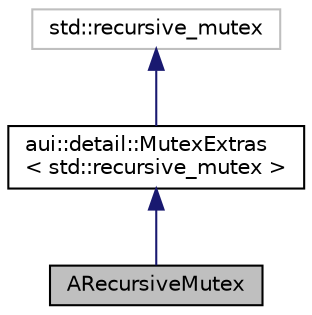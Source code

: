 digraph "ARecursiveMutex"
{
 // LATEX_PDF_SIZE
  edge [fontname="Helvetica",fontsize="10",labelfontname="Helvetica",labelfontsize="10"];
  node [fontname="Helvetica",fontsize="10",shape=record];
  Node1 [label="ARecursiveMutex",height=0.2,width=0.4,color="black", fillcolor="grey75", style="filled", fontcolor="black",tooltip="Like AMutex but can handle multiple locks for one thread (recursive)."];
  Node2 -> Node1 [dir="back",color="midnightblue",fontsize="10",style="solid",fontname="Helvetica"];
  Node2 [label="aui::detail::MutexExtras\l\< std::recursive_mutex \>",height=0.2,width=0.4,color="black", fillcolor="white", style="filled",URL="$structaui_1_1detail_1_1MutexExtras.html",tooltip=" "];
  Node3 -> Node2 [dir="back",color="midnightblue",fontsize="10",style="solid",fontname="Helvetica"];
  Node3 [label="std::recursive_mutex",height=0.2,width=0.4,color="grey75", fillcolor="white", style="filled",tooltip=" "];
}
